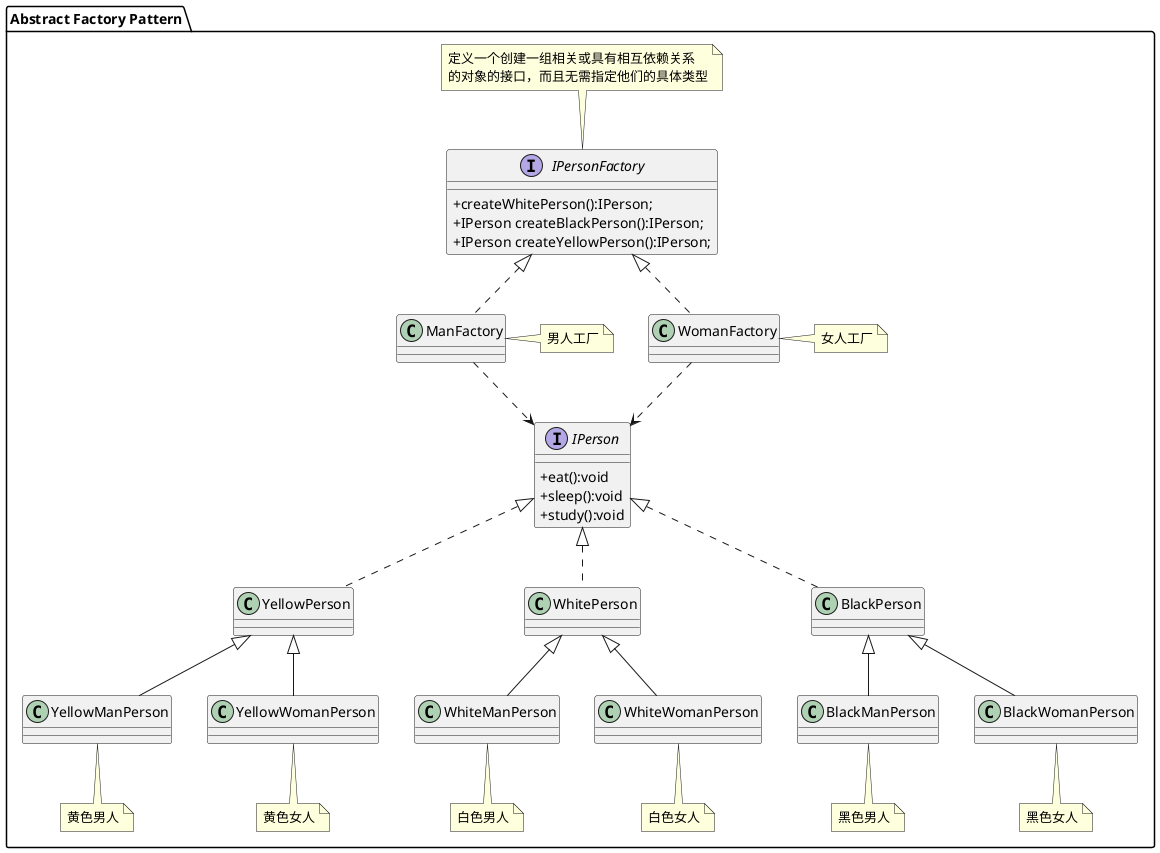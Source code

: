 @startuml
skinparam classAttributeIconSize 0
package "Abstract Factory Pattern"{
interface IPerson{
     +eat():void
     +sleep():void
     +study():void
}

class YellowPerson implements IPerson
class WhitePerson implements IPerson
class BlackPerson implements IPerson

class YellowManPerson
note bottom:黄色男人
class YellowManPerson extends YellowPerson

class YellowWomanPerson
note bottom:黄色女人
class YellowWomanPerson extends YellowPerson

class WhiteManPerson
note bottom:白色男人
class WhiteManPerson extends WhitePerson

class WhiteWomanPerson
note bottom:白色女人
class WhiteWomanPerson extends WhitePerson

class BlackManPerson
note bottom:黑色男人
class BlackManPerson extends BlackPerson

class BlackWomanPerson
note bottom:黑色女人
class BlackWomanPerson extends BlackPerson

interface IPersonFactory {
    +createWhitePerson():IPerson;
    +IPerson createBlackPerson():IPerson;
    +IPerson createYellowPerson():IPerson;
}
note top:定义一个创建一组相关或具有相互依赖关系\n的对象的接口，而且无需指定他们的具体类型
class ManFactory
note right:男人工厂
class ManFactory implements IPersonFactory

class WomanFactory
note right:女人工厂
class WomanFactory implements IPersonFactory

ManFactory -.> IPerson
WomanFactory -.> IPerson
}

@enduml